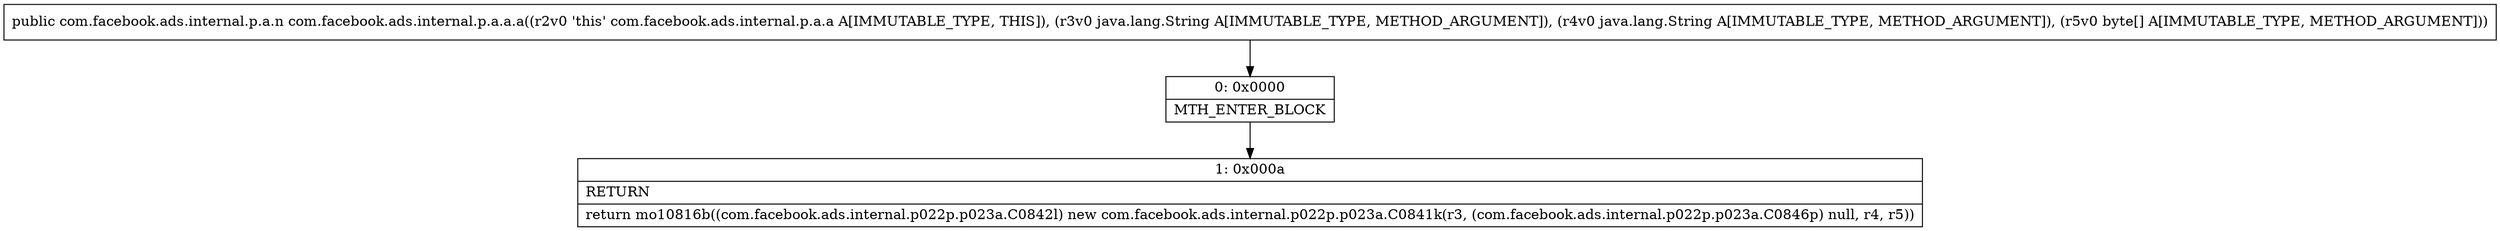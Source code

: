 digraph "CFG forcom.facebook.ads.internal.p.a.a.a(Ljava\/lang\/String;Ljava\/lang\/String;[B)Lcom\/facebook\/ads\/internal\/p\/a\/n;" {
Node_0 [shape=record,label="{0\:\ 0x0000|MTH_ENTER_BLOCK\l}"];
Node_1 [shape=record,label="{1\:\ 0x000a|RETURN\l|return mo10816b((com.facebook.ads.internal.p022p.p023a.C0842l) new com.facebook.ads.internal.p022p.p023a.C0841k(r3, (com.facebook.ads.internal.p022p.p023a.C0846p) null, r4, r5))\l}"];
MethodNode[shape=record,label="{public com.facebook.ads.internal.p.a.n com.facebook.ads.internal.p.a.a.a((r2v0 'this' com.facebook.ads.internal.p.a.a A[IMMUTABLE_TYPE, THIS]), (r3v0 java.lang.String A[IMMUTABLE_TYPE, METHOD_ARGUMENT]), (r4v0 java.lang.String A[IMMUTABLE_TYPE, METHOD_ARGUMENT]), (r5v0 byte[] A[IMMUTABLE_TYPE, METHOD_ARGUMENT])) }"];
MethodNode -> Node_0;
Node_0 -> Node_1;
}

